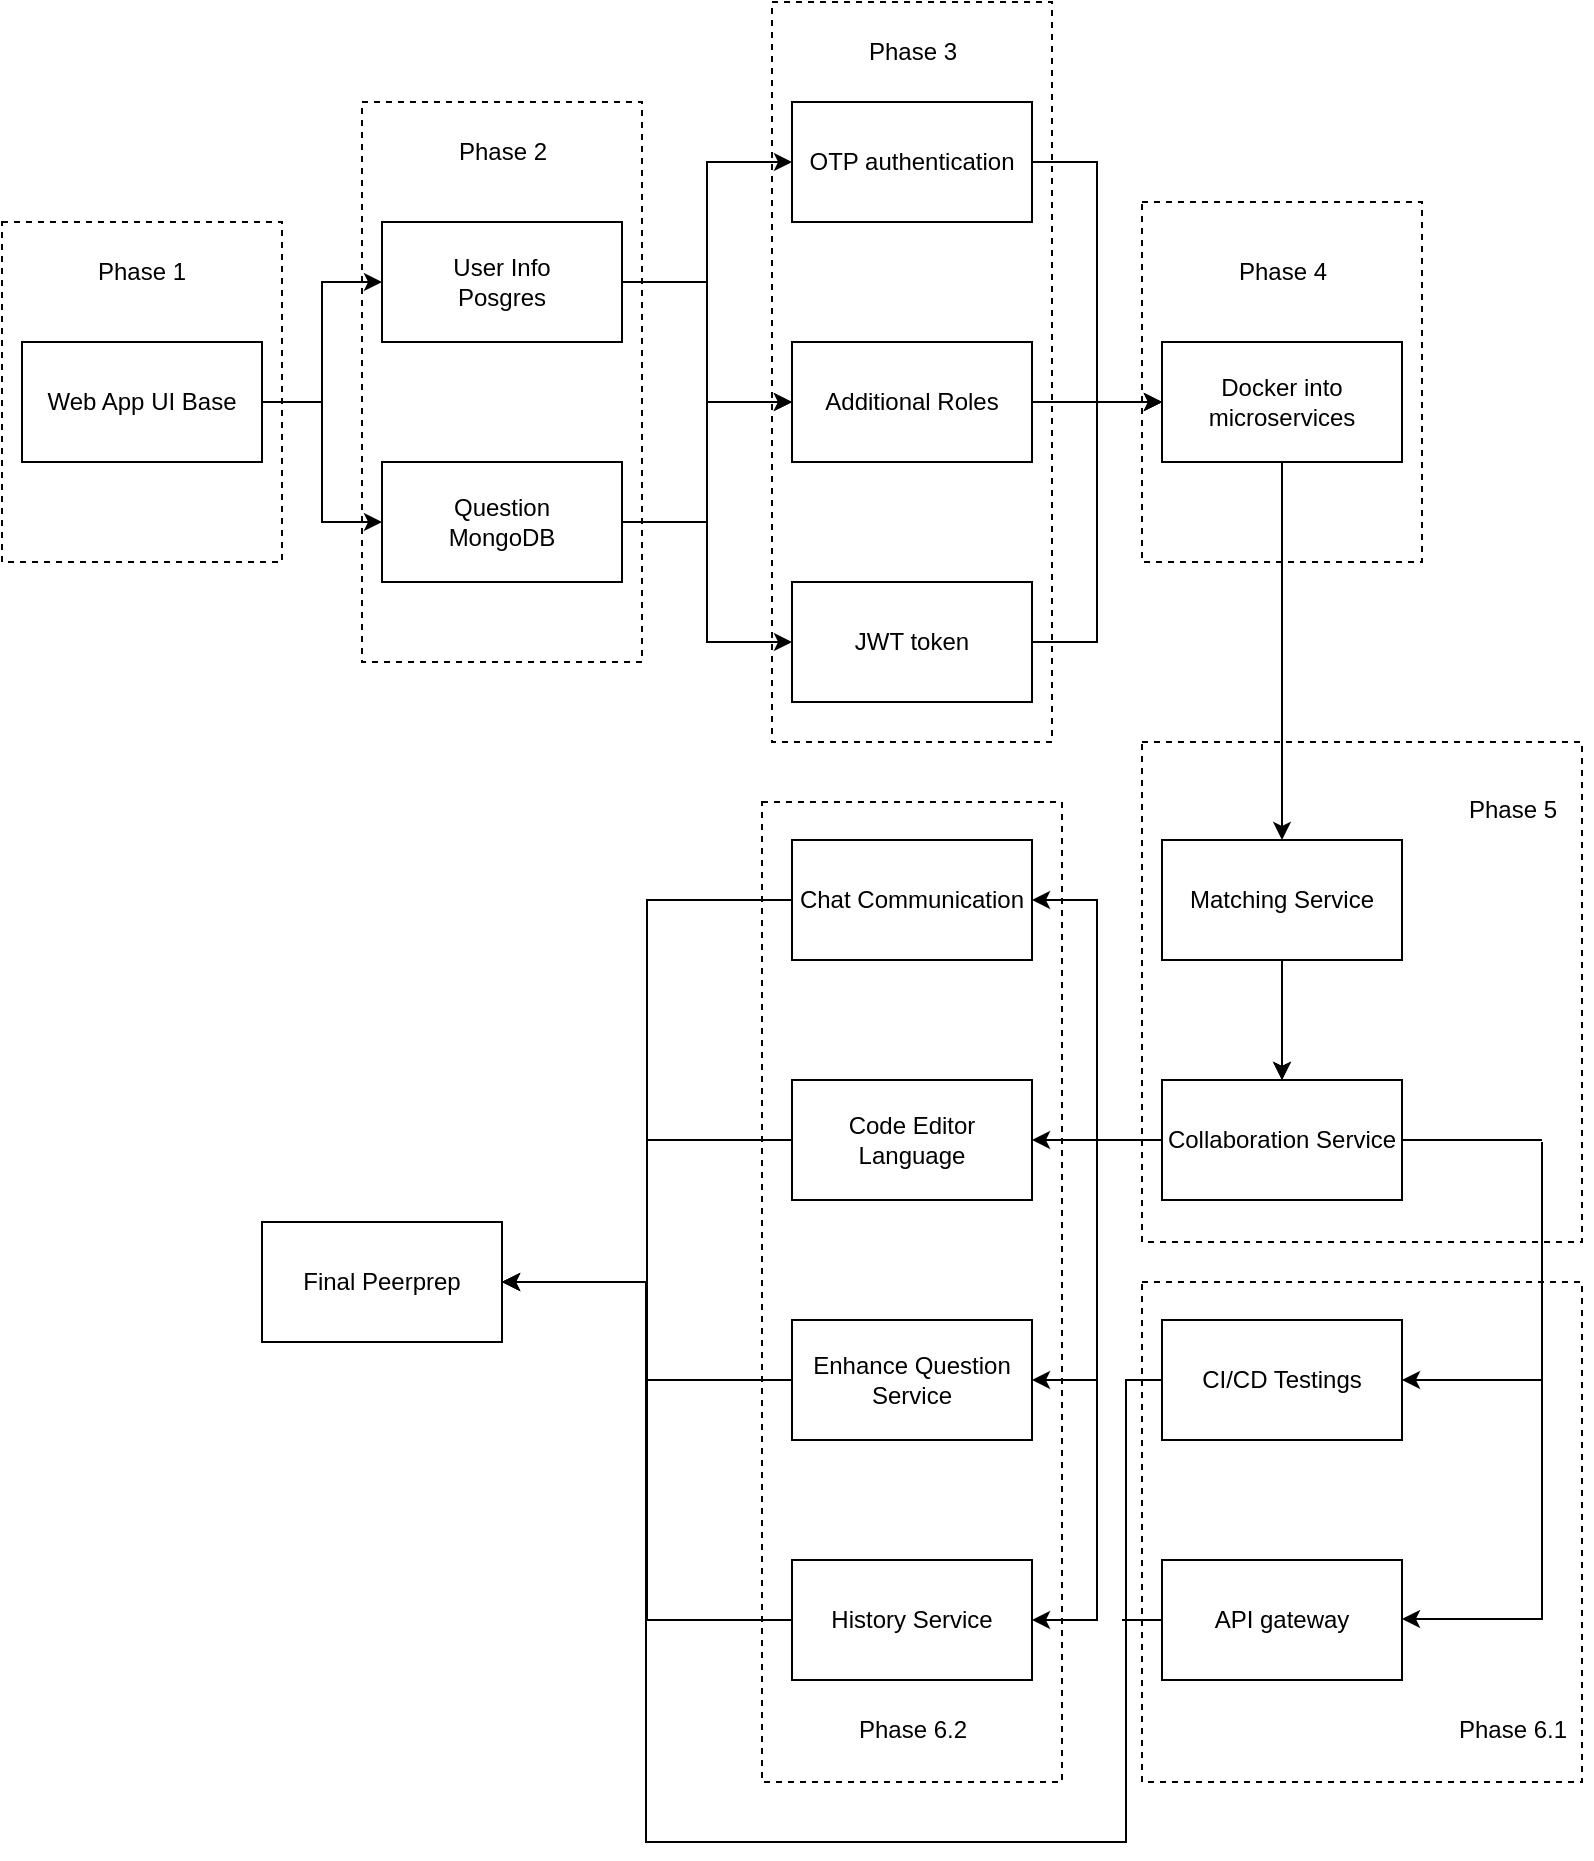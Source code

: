 <mxfile version="22.1.0" type="github">
  <diagram name="Page-1" id="zQOZyrLBSVdkEK4a-Vcs">
    <mxGraphModel dx="1050" dy="542" grid="1" gridSize="10" guides="1" tooltips="1" connect="1" arrows="1" fold="1" page="1" pageScale="1" pageWidth="850" pageHeight="1100" math="0" shadow="0">
      <root>
        <mxCell id="0" />
        <mxCell id="1" parent="0" />
        <mxCell id="B19rY6CSGLQh5XMRDJHu-75" value="" style="rounded=0;whiteSpace=wrap;html=1;dashed=1;fillColor=none;" parent="1" vertex="1">
          <mxGeometry x="600" y="370" width="220" height="250" as="geometry" />
        </mxCell>
        <mxCell id="B19rY6CSGLQh5XMRDJHu-77" value="" style="rounded=0;whiteSpace=wrap;html=1;dashed=1;fillColor=none;" parent="1" vertex="1">
          <mxGeometry x="410" y="400" width="150" height="490" as="geometry" />
        </mxCell>
        <mxCell id="B19rY6CSGLQh5XMRDJHu-76" value="" style="rounded=0;whiteSpace=wrap;html=1;dashed=1;fillColor=none;" parent="1" vertex="1">
          <mxGeometry x="600" y="640" width="220" height="250" as="geometry" />
        </mxCell>
        <mxCell id="B19rY6CSGLQh5XMRDJHu-71" value="" style="rounded=0;whiteSpace=wrap;html=1;dashed=1;fillColor=none;" parent="1" vertex="1">
          <mxGeometry x="30" y="110" width="140" height="170" as="geometry" />
        </mxCell>
        <mxCell id="B19rY6CSGLQh5XMRDJHu-8" style="edgeStyle=orthogonalEdgeStyle;rounded=0;orthogonalLoop=1;jettySize=auto;html=1;" parent="1" source="B19rY6CSGLQh5XMRDJHu-1" target="B19rY6CSGLQh5XMRDJHu-2" edge="1">
          <mxGeometry relative="1" as="geometry" />
        </mxCell>
        <mxCell id="B19rY6CSGLQh5XMRDJHu-9" style="edgeStyle=orthogonalEdgeStyle;rounded=0;orthogonalLoop=1;jettySize=auto;html=1;entryX=0;entryY=0.5;entryDx=0;entryDy=0;" parent="1" source="B19rY6CSGLQh5XMRDJHu-1" target="B19rY6CSGLQh5XMRDJHu-4" edge="1">
          <mxGeometry relative="1" as="geometry" />
        </mxCell>
        <mxCell id="B19rY6CSGLQh5XMRDJHu-1" value="Web App UI Base" style="rounded=0;whiteSpace=wrap;html=1;" parent="1" vertex="1">
          <mxGeometry x="40" y="170" width="120" height="60" as="geometry" />
        </mxCell>
        <mxCell id="B19rY6CSGLQh5XMRDJHu-17" style="edgeStyle=orthogonalEdgeStyle;rounded=0;orthogonalLoop=1;jettySize=auto;html=1;entryX=0;entryY=0.5;entryDx=0;entryDy=0;" parent="1" source="B19rY6CSGLQh5XMRDJHu-2" target="B19rY6CSGLQh5XMRDJHu-12" edge="1">
          <mxGeometry relative="1" as="geometry" />
        </mxCell>
        <mxCell id="B19rY6CSGLQh5XMRDJHu-19" style="edgeStyle=orthogonalEdgeStyle;rounded=0;orthogonalLoop=1;jettySize=auto;html=1;entryX=0;entryY=0.5;entryDx=0;entryDy=0;" parent="1" source="B19rY6CSGLQh5XMRDJHu-2" target="B19rY6CSGLQh5XMRDJHu-11" edge="1">
          <mxGeometry relative="1" as="geometry" />
        </mxCell>
        <mxCell id="B19rY6CSGLQh5XMRDJHu-2" value="User Info&lt;br&gt;Posgres" style="rounded=0;whiteSpace=wrap;html=1;" parent="1" vertex="1">
          <mxGeometry x="220" y="110" width="120" height="60" as="geometry" />
        </mxCell>
        <mxCell id="B19rY6CSGLQh5XMRDJHu-18" style="edgeStyle=orthogonalEdgeStyle;rounded=0;orthogonalLoop=1;jettySize=auto;html=1;entryX=0;entryY=0.5;entryDx=0;entryDy=0;" parent="1" source="B19rY6CSGLQh5XMRDJHu-4" target="B19rY6CSGLQh5XMRDJHu-12" edge="1">
          <mxGeometry relative="1" as="geometry" />
        </mxCell>
        <mxCell id="B19rY6CSGLQh5XMRDJHu-20" style="edgeStyle=orthogonalEdgeStyle;rounded=0;orthogonalLoop=1;jettySize=auto;html=1;entryX=0;entryY=0.5;entryDx=0;entryDy=0;" parent="1" source="B19rY6CSGLQh5XMRDJHu-4" target="B19rY6CSGLQh5XMRDJHu-13" edge="1">
          <mxGeometry relative="1" as="geometry" />
        </mxCell>
        <mxCell id="B19rY6CSGLQh5XMRDJHu-4" value="Question&lt;br&gt;MongoDB" style="rounded=0;whiteSpace=wrap;html=1;" parent="1" vertex="1">
          <mxGeometry x="220" y="230" width="120" height="60" as="geometry" />
        </mxCell>
        <mxCell id="B19rY6CSGLQh5XMRDJHu-31" style="edgeStyle=orthogonalEdgeStyle;rounded=0;orthogonalLoop=1;jettySize=auto;html=1;entryX=0;entryY=0.5;entryDx=0;entryDy=0;" parent="1" source="B19rY6CSGLQh5XMRDJHu-11" target="B19rY6CSGLQh5XMRDJHu-26" edge="1">
          <mxGeometry relative="1" as="geometry" />
        </mxCell>
        <mxCell id="B19rY6CSGLQh5XMRDJHu-11" value="OTP authentication" style="rounded=0;whiteSpace=wrap;html=1;" parent="1" vertex="1">
          <mxGeometry x="425" y="50" width="120" height="60" as="geometry" />
        </mxCell>
        <mxCell id="B19rY6CSGLQh5XMRDJHu-32" style="edgeStyle=orthogonalEdgeStyle;rounded=0;orthogonalLoop=1;jettySize=auto;html=1;" parent="1" source="B19rY6CSGLQh5XMRDJHu-12" edge="1">
          <mxGeometry relative="1" as="geometry">
            <mxPoint x="610" y="200" as="targetPoint" />
          </mxGeometry>
        </mxCell>
        <mxCell id="B19rY6CSGLQh5XMRDJHu-12" value="Additional Roles" style="rounded=0;whiteSpace=wrap;html=1;" parent="1" vertex="1">
          <mxGeometry x="425" y="170" width="120" height="60" as="geometry" />
        </mxCell>
        <mxCell id="B19rY6CSGLQh5XMRDJHu-33" style="edgeStyle=orthogonalEdgeStyle;rounded=0;orthogonalLoop=1;jettySize=auto;html=1;entryX=0;entryY=0.5;entryDx=0;entryDy=0;" parent="1" source="B19rY6CSGLQh5XMRDJHu-13" target="B19rY6CSGLQh5XMRDJHu-26" edge="1">
          <mxGeometry relative="1" as="geometry" />
        </mxCell>
        <mxCell id="B19rY6CSGLQh5XMRDJHu-13" value="JWT token" style="rounded=0;whiteSpace=wrap;html=1;" parent="1" vertex="1">
          <mxGeometry x="425" y="290" width="120" height="60" as="geometry" />
        </mxCell>
        <mxCell id="B19rY6CSGLQh5XMRDJHu-21" value="Phase 1" style="text;html=1;strokeColor=none;fillColor=none;align=center;verticalAlign=middle;whiteSpace=wrap;rounded=0;" parent="1" vertex="1">
          <mxGeometry x="70" y="120" width="60" height="30" as="geometry" />
        </mxCell>
        <mxCell id="B19rY6CSGLQh5XMRDJHu-22" value="Phase 2" style="text;html=1;align=center;verticalAlign=middle;resizable=0;points=[];autosize=1;strokeColor=none;fillColor=none;" parent="1" vertex="1">
          <mxGeometry x="245" y="60" width="70" height="30" as="geometry" />
        </mxCell>
        <mxCell id="B19rY6CSGLQh5XMRDJHu-49" style="edgeStyle=orthogonalEdgeStyle;rounded=0;orthogonalLoop=1;jettySize=auto;html=1;" parent="1" source="B19rY6CSGLQh5XMRDJHu-26" target="B19rY6CSGLQh5XMRDJHu-47" edge="1">
          <mxGeometry relative="1" as="geometry" />
        </mxCell>
        <mxCell id="B19rY6CSGLQh5XMRDJHu-26" value="Docker into microservices" style="rounded=0;whiteSpace=wrap;html=1;" parent="1" vertex="1">
          <mxGeometry x="610" y="170" width="120" height="60" as="geometry" />
        </mxCell>
        <mxCell id="iesPz2MzAWNZtf0udFRc-2" style="edgeStyle=orthogonalEdgeStyle;rounded=0;orthogonalLoop=1;jettySize=auto;html=1;entryX=1;entryY=0.5;entryDx=0;entryDy=0;" parent="1" source="B19rY6CSGLQh5XMRDJHu-44" target="iesPz2MzAWNZtf0udFRc-1" edge="1">
          <mxGeometry relative="1" as="geometry" />
        </mxCell>
        <mxCell id="B19rY6CSGLQh5XMRDJHu-44" value="Chat Communication" style="rounded=0;whiteSpace=wrap;html=1;" parent="1" vertex="1">
          <mxGeometry x="425" y="419" width="120" height="60" as="geometry" />
        </mxCell>
        <mxCell id="B19rY6CSGLQh5XMRDJHu-45" value="Code Editor Language" style="rounded=0;whiteSpace=wrap;html=1;" parent="1" vertex="1">
          <mxGeometry x="425" y="539" width="120" height="60" as="geometry" />
        </mxCell>
        <mxCell id="B19rY6CSGLQh5XMRDJHu-46" value="Enhance Question Service" style="rounded=0;whiteSpace=wrap;html=1;" parent="1" vertex="1">
          <mxGeometry x="425" y="659" width="120" height="60" as="geometry" />
        </mxCell>
        <mxCell id="B19rY6CSGLQh5XMRDJHu-50" style="edgeStyle=orthogonalEdgeStyle;rounded=0;orthogonalLoop=1;jettySize=auto;html=1;entryX=0.5;entryY=0;entryDx=0;entryDy=0;" parent="1" source="B19rY6CSGLQh5XMRDJHu-47" target="B19rY6CSGLQh5XMRDJHu-48" edge="1">
          <mxGeometry relative="1" as="geometry" />
        </mxCell>
        <mxCell id="LvGcjswlWG5idZZaqKlV-1" value="" style="edgeStyle=orthogonalEdgeStyle;rounded=0;orthogonalLoop=1;jettySize=auto;html=1;" edge="1" parent="1" source="B19rY6CSGLQh5XMRDJHu-47" target="B19rY6CSGLQh5XMRDJHu-48">
          <mxGeometry relative="1" as="geometry" />
        </mxCell>
        <mxCell id="B19rY6CSGLQh5XMRDJHu-47" value="Matching Service" style="rounded=0;whiteSpace=wrap;html=1;" parent="1" vertex="1">
          <mxGeometry x="610" y="419" width="120" height="60" as="geometry" />
        </mxCell>
        <mxCell id="B19rY6CSGLQh5XMRDJHu-51" style="edgeStyle=orthogonalEdgeStyle;rounded=0;orthogonalLoop=1;jettySize=auto;html=1;entryX=1;entryY=0.5;entryDx=0;entryDy=0;" parent="1" source="B19rY6CSGLQh5XMRDJHu-48" target="B19rY6CSGLQh5XMRDJHu-44" edge="1">
          <mxGeometry relative="1" as="geometry" />
        </mxCell>
        <mxCell id="B19rY6CSGLQh5XMRDJHu-52" style="edgeStyle=orthogonalEdgeStyle;rounded=0;orthogonalLoop=1;jettySize=auto;html=1;entryX=1;entryY=0.5;entryDx=0;entryDy=0;" parent="1" source="B19rY6CSGLQh5XMRDJHu-48" target="B19rY6CSGLQh5XMRDJHu-45" edge="1">
          <mxGeometry relative="1" as="geometry" />
        </mxCell>
        <mxCell id="B19rY6CSGLQh5XMRDJHu-53" style="edgeStyle=orthogonalEdgeStyle;rounded=0;orthogonalLoop=1;jettySize=auto;html=1;entryX=1;entryY=0.5;entryDx=0;entryDy=0;" parent="1" source="B19rY6CSGLQh5XMRDJHu-48" target="B19rY6CSGLQh5XMRDJHu-46" edge="1">
          <mxGeometry relative="1" as="geometry" />
        </mxCell>
        <mxCell id="B19rY6CSGLQh5XMRDJHu-65" style="edgeStyle=orthogonalEdgeStyle;rounded=0;orthogonalLoop=1;jettySize=auto;html=1;entryX=1;entryY=0.5;entryDx=0;entryDy=0;" parent="1" source="B19rY6CSGLQh5XMRDJHu-48" target="B19rY6CSGLQh5XMRDJHu-54" edge="1">
          <mxGeometry relative="1" as="geometry" />
        </mxCell>
        <mxCell id="LvGcjswlWG5idZZaqKlV-2" style="edgeStyle=orthogonalEdgeStyle;rounded=0;orthogonalLoop=1;jettySize=auto;html=1;endArrow=none;endFill=0;" edge="1" parent="1" source="B19rY6CSGLQh5XMRDJHu-48">
          <mxGeometry relative="1" as="geometry">
            <mxPoint x="800" y="569" as="targetPoint" />
          </mxGeometry>
        </mxCell>
        <mxCell id="B19rY6CSGLQh5XMRDJHu-48" value="Collaboration Service" style="rounded=0;whiteSpace=wrap;html=1;" parent="1" vertex="1">
          <mxGeometry x="610" y="539" width="120" height="60" as="geometry" />
        </mxCell>
        <mxCell id="iesPz2MzAWNZtf0udFRc-4" style="edgeStyle=orthogonalEdgeStyle;rounded=0;orthogonalLoop=1;jettySize=auto;html=1;exitX=0;exitY=0.5;exitDx=0;exitDy=0;entryX=1;entryY=0.5;entryDx=0;entryDy=0;" parent="1" source="B19rY6CSGLQh5XMRDJHu-54" target="iesPz2MzAWNZtf0udFRc-1" edge="1">
          <mxGeometry relative="1" as="geometry" />
        </mxCell>
        <mxCell id="B19rY6CSGLQh5XMRDJHu-54" value="History Service" style="rounded=0;whiteSpace=wrap;html=1;" parent="1" vertex="1">
          <mxGeometry x="425" y="779" width="120" height="60" as="geometry" />
        </mxCell>
        <mxCell id="LvGcjswlWG5idZZaqKlV-3" style="edgeStyle=orthogonalEdgeStyle;rounded=0;orthogonalLoop=1;jettySize=auto;html=1;entryX=1;entryY=0.5;entryDx=0;entryDy=0;" edge="1" parent="1" target="iesPz2MzAWNZtf0udFRc-1">
          <mxGeometry relative="1" as="geometry">
            <mxPoint x="612" y="689" as="sourcePoint" />
            <mxPoint x="282" y="640" as="targetPoint" />
            <Array as="points">
              <mxPoint x="592" y="689" />
              <mxPoint x="592" y="920" />
              <mxPoint x="352" y="920" />
              <mxPoint x="352" y="640" />
            </Array>
          </mxGeometry>
        </mxCell>
        <mxCell id="B19rY6CSGLQh5XMRDJHu-55" value="CI/CD Testings" style="rounded=0;whiteSpace=wrap;html=1;" parent="1" vertex="1">
          <mxGeometry x="610" y="659" width="120" height="60" as="geometry" />
        </mxCell>
        <mxCell id="LvGcjswlWG5idZZaqKlV-4" style="edgeStyle=orthogonalEdgeStyle;rounded=0;orthogonalLoop=1;jettySize=auto;html=1;endArrow=none;endFill=0;" edge="1" parent="1" source="B19rY6CSGLQh5XMRDJHu-56">
          <mxGeometry relative="1" as="geometry">
            <mxPoint x="590" y="809" as="targetPoint" />
          </mxGeometry>
        </mxCell>
        <mxCell id="B19rY6CSGLQh5XMRDJHu-56" value="API gateway" style="rounded=0;whiteSpace=wrap;html=1;" parent="1" vertex="1">
          <mxGeometry x="610" y="779" width="120" height="60" as="geometry" />
        </mxCell>
        <mxCell id="B19rY6CSGLQh5XMRDJHu-61" value="" style="endArrow=none;html=1;rounded=0;" parent="1" edge="1">
          <mxGeometry width="50" height="50" relative="1" as="geometry">
            <mxPoint x="800" y="570" as="sourcePoint" />
            <mxPoint x="800" y="809" as="targetPoint" />
          </mxGeometry>
        </mxCell>
        <mxCell id="B19rY6CSGLQh5XMRDJHu-62" value="" style="endArrow=classic;html=1;rounded=0;" parent="1" edge="1">
          <mxGeometry width="50" height="50" relative="1" as="geometry">
            <mxPoint x="800" y="689" as="sourcePoint" />
            <mxPoint x="730" y="689" as="targetPoint" />
          </mxGeometry>
        </mxCell>
        <mxCell id="B19rY6CSGLQh5XMRDJHu-63" value="" style="endArrow=classic;html=1;rounded=0;" parent="1" edge="1">
          <mxGeometry width="50" height="50" relative="1" as="geometry">
            <mxPoint x="800" y="808.5" as="sourcePoint" />
            <mxPoint x="730" y="808.5" as="targetPoint" />
          </mxGeometry>
        </mxCell>
        <mxCell id="B19rY6CSGLQh5XMRDJHu-66" value="Phase 3" style="text;html=1;align=center;verticalAlign=middle;resizable=0;points=[];autosize=1;strokeColor=none;fillColor=none;" parent="1" vertex="1">
          <mxGeometry x="450" y="10" width="70" height="30" as="geometry" />
        </mxCell>
        <mxCell id="B19rY6CSGLQh5XMRDJHu-67" value="Phase 4" style="text;html=1;align=center;verticalAlign=middle;resizable=0;points=[];autosize=1;strokeColor=none;fillColor=none;" parent="1" vertex="1">
          <mxGeometry x="635" y="120" width="70" height="30" as="geometry" />
        </mxCell>
        <mxCell id="B19rY6CSGLQh5XMRDJHu-68" value="Phase 5" style="text;html=1;align=center;verticalAlign=middle;resizable=0;points=[];autosize=1;strokeColor=none;fillColor=none;" parent="1" vertex="1">
          <mxGeometry x="750" y="389" width="70" height="30" as="geometry" />
        </mxCell>
        <mxCell id="B19rY6CSGLQh5XMRDJHu-69" value="Phase 6.1" style="text;html=1;align=center;verticalAlign=middle;resizable=0;points=[];autosize=1;strokeColor=none;fillColor=none;" parent="1" vertex="1">
          <mxGeometry x="745" y="849" width="80" height="30" as="geometry" />
        </mxCell>
        <mxCell id="B19rY6CSGLQh5XMRDJHu-70" value="Phase 6.2" style="text;html=1;align=center;verticalAlign=middle;resizable=0;points=[];autosize=1;strokeColor=none;fillColor=none;" parent="1" vertex="1">
          <mxGeometry x="445" y="849" width="80" height="30" as="geometry" />
        </mxCell>
        <mxCell id="B19rY6CSGLQh5XMRDJHu-72" value="" style="rounded=0;whiteSpace=wrap;html=1;dashed=1;fillColor=none;" parent="1" vertex="1">
          <mxGeometry x="210" y="50" width="140" height="280" as="geometry" />
        </mxCell>
        <mxCell id="B19rY6CSGLQh5XMRDJHu-73" value="" style="rounded=0;whiteSpace=wrap;html=1;dashed=1;fillColor=none;" parent="1" vertex="1">
          <mxGeometry x="415" width="140" height="370" as="geometry" />
        </mxCell>
        <mxCell id="B19rY6CSGLQh5XMRDJHu-74" value="" style="rounded=0;whiteSpace=wrap;html=1;dashed=1;fillColor=none;" parent="1" vertex="1">
          <mxGeometry x="600" y="100" width="140" height="180" as="geometry" />
        </mxCell>
        <mxCell id="iesPz2MzAWNZtf0udFRc-1" value="Final Peerprep" style="rounded=0;whiteSpace=wrap;html=1;" parent="1" vertex="1">
          <mxGeometry x="160" y="610" width="120" height="60" as="geometry" />
        </mxCell>
        <mxCell id="iesPz2MzAWNZtf0udFRc-5" value="" style="endArrow=none;html=1;rounded=0;entryX=0;entryY=0.5;entryDx=0;entryDy=0;" parent="1" target="B19rY6CSGLQh5XMRDJHu-45" edge="1">
          <mxGeometry width="50" height="50" relative="1" as="geometry">
            <mxPoint x="353" y="569" as="sourcePoint" />
            <mxPoint x="450" y="610" as="targetPoint" />
          </mxGeometry>
        </mxCell>
        <mxCell id="iesPz2MzAWNZtf0udFRc-6" value="" style="endArrow=none;html=1;rounded=0;entryX=0;entryY=0.5;entryDx=0;entryDy=0;" parent="1" target="B19rY6CSGLQh5XMRDJHu-46" edge="1">
          <mxGeometry width="50" height="50" relative="1" as="geometry">
            <mxPoint x="352" y="689" as="sourcePoint" />
            <mxPoint x="424" y="692" as="targetPoint" />
          </mxGeometry>
        </mxCell>
      </root>
    </mxGraphModel>
  </diagram>
</mxfile>
